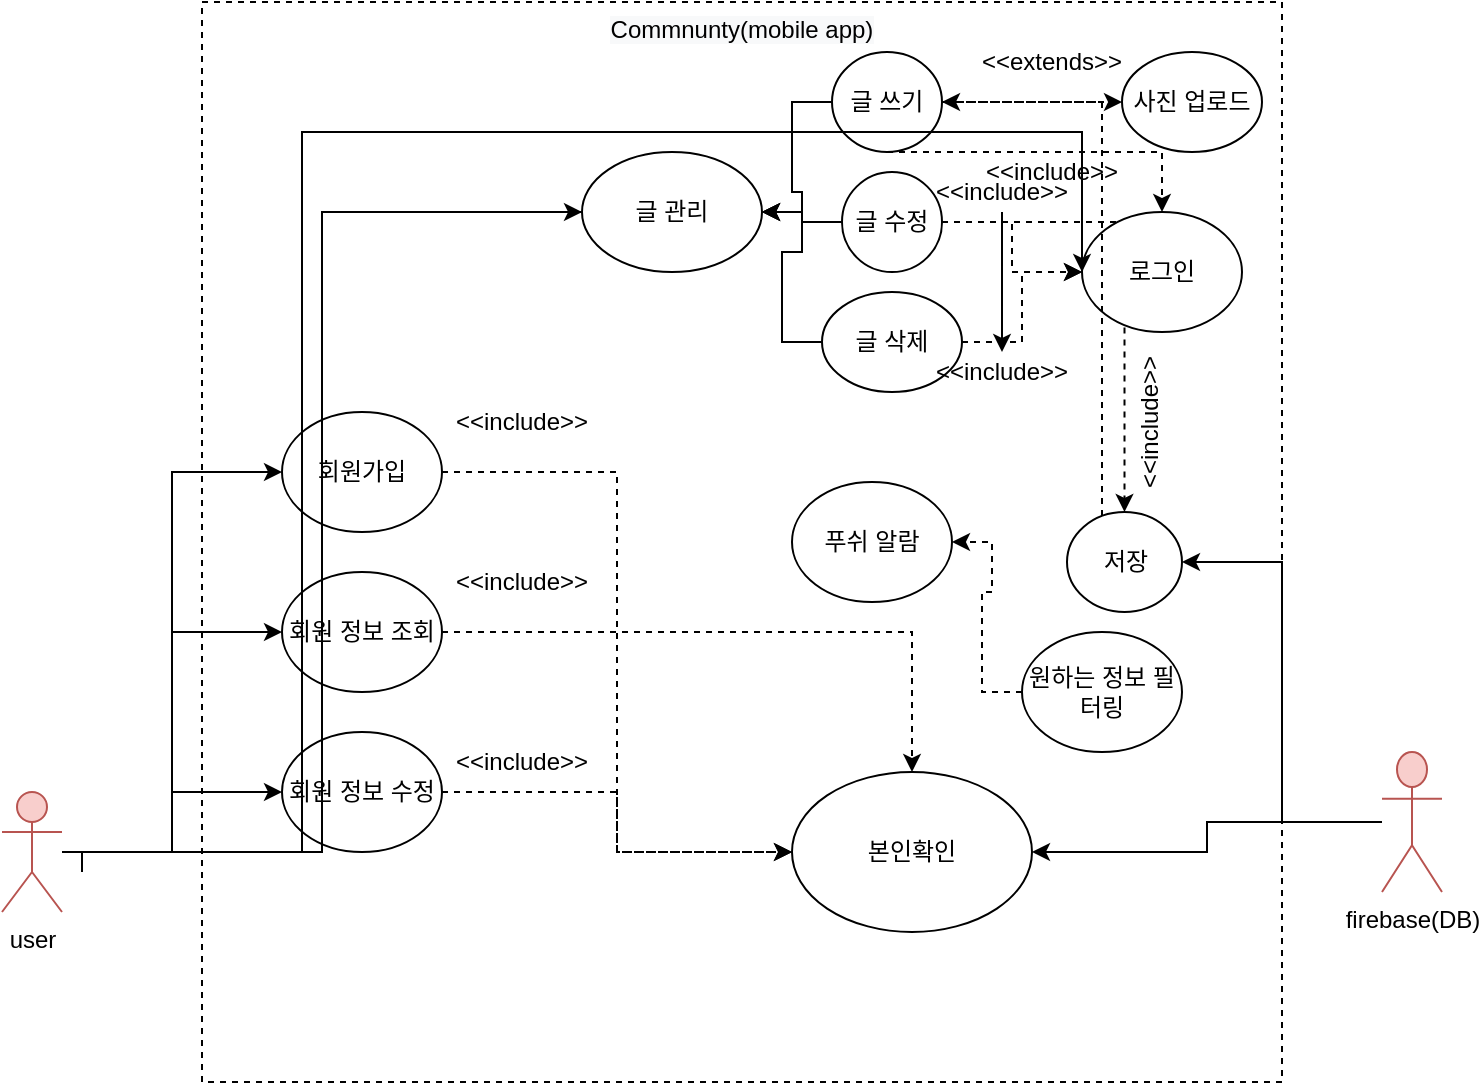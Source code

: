 <mxfile version="20.3.6" type="github">
  <diagram id="zy3CEj1ImESq7wDcQrWO" name="페이지-1">
    <mxGraphModel dx="946" dy="645" grid="1" gridSize="10" guides="1" tooltips="1" connect="1" arrows="1" fold="1" page="1" pageScale="1" pageWidth="827" pageHeight="1169" math="0" shadow="0">
      <root>
        <mxCell id="0" />
        <mxCell id="1" parent="0" />
        <mxCell id="S8lLGDGNHlI5DP27JBmJ-6" value="&lt;span style=&quot;caret-color: rgb(0, 0, 0); color: rgb(0, 0, 0); font-family: Helvetica; font-size: 12px; font-style: normal; font-variant-caps: normal; font-weight: 400; letter-spacing: normal; text-indent: 0px; text-transform: none; word-spacing: 0px; -webkit-text-stroke-width: 0px; background-color: rgb(248, 249, 250); text-decoration: none; float: none; display: inline !important;&quot;&gt;Commnunty(mobile app)&lt;/span&gt;" style="whiteSpace=wrap;html=1;aspect=fixed;shadow=0;align=center;horizontal=1;verticalAlign=top;dashed=1;" parent="1" vertex="1">
          <mxGeometry x="140" y="45" width="540" height="540" as="geometry" />
        </mxCell>
        <mxCell id="S8lLGDGNHlI5DP27JBmJ-21" value="" style="edgeStyle=orthogonalEdgeStyle;rounded=0;orthogonalLoop=1;jettySize=auto;html=1;entryX=0;entryY=0.5;entryDx=0;entryDy=0;" parent="1" source="S8lLGDGNHlI5DP27JBmJ-1" target="5QiwMvOPzLhLtTFBdbx4-9" edge="1">
          <mxGeometry relative="1" as="geometry" />
        </mxCell>
        <mxCell id="S8lLGDGNHlI5DP27JBmJ-62" style="edgeStyle=orthogonalEdgeStyle;rounded=0;orthogonalLoop=1;jettySize=auto;html=1;entryX=0;entryY=0.5;entryDx=0;entryDy=0;" parent="1" source="S8lLGDGNHlI5DP27JBmJ-1" target="S8lLGDGNHlI5DP27JBmJ-17" edge="1">
          <mxGeometry relative="1" as="geometry" />
        </mxCell>
        <mxCell id="S8lLGDGNHlI5DP27JBmJ-63" style="edgeStyle=orthogonalEdgeStyle;rounded=0;orthogonalLoop=1;jettySize=auto;html=1;entryX=0;entryY=0.5;entryDx=0;entryDy=0;" parent="1" source="S8lLGDGNHlI5DP27JBmJ-1" target="S8lLGDGNHlI5DP27JBmJ-8" edge="1">
          <mxGeometry relative="1" as="geometry" />
        </mxCell>
        <mxCell id="S8lLGDGNHlI5DP27JBmJ-64" style="edgeStyle=orthogonalEdgeStyle;rounded=0;orthogonalLoop=1;jettySize=auto;html=1;entryX=0;entryY=0.5;entryDx=0;entryDy=0;" parent="1" source="S8lLGDGNHlI5DP27JBmJ-1" target="S8lLGDGNHlI5DP27JBmJ-15" edge="1">
          <mxGeometry relative="1" as="geometry" />
        </mxCell>
        <mxCell id="S8lLGDGNHlI5DP27JBmJ-1" value="user" style="shape=umlActor;verticalLabelPosition=bottom;verticalAlign=top;html=1;outlineConnect=0;fillColor=#f8cecc;strokeColor=#b85450;shadow=0;horizontal=1;align=center;" parent="1" vertex="1">
          <mxGeometry x="40" y="440" width="30" height="60" as="geometry" />
        </mxCell>
        <mxCell id="S8lLGDGNHlI5DP27JBmJ-66" style="edgeStyle=orthogonalEdgeStyle;rounded=0;orthogonalLoop=1;jettySize=auto;html=1;exitX=1;exitY=0.5;exitDx=0;exitDy=0;dashed=1;" parent="1" source="S8lLGDGNHlI5DP27JBmJ-8" target="S8lLGDGNHlI5DP27JBmJ-9" edge="1">
          <mxGeometry relative="1" as="geometry" />
        </mxCell>
        <mxCell id="S8lLGDGNHlI5DP27JBmJ-8" value="회원 정보 조회" style="ellipse;whiteSpace=wrap;html=1;shadow=0;" parent="1" vertex="1">
          <mxGeometry x="180" y="330" width="80" height="60" as="geometry" />
        </mxCell>
        <mxCell id="S8lLGDGNHlI5DP27JBmJ-9" value="본인확인" style="ellipse;whiteSpace=wrap;html=1;shadow=0;" parent="1" vertex="1">
          <mxGeometry x="435" y="430" width="120" height="80" as="geometry" />
        </mxCell>
        <mxCell id="S8lLGDGNHlI5DP27JBmJ-54" style="edgeStyle=orthogonalEdgeStyle;rounded=0;orthogonalLoop=1;jettySize=auto;html=1;exitX=1;exitY=0.5;exitDx=0;exitDy=0;dashed=1;" parent="1" source="S8lLGDGNHlI5DP27JBmJ-10" target="S8lLGDGNHlI5DP27JBmJ-51" edge="1">
          <mxGeometry relative="1" as="geometry" />
        </mxCell>
        <mxCell id="S8lLGDGNHlI5DP27JBmJ-56" style="edgeStyle=orthogonalEdgeStyle;rounded=0;orthogonalLoop=1;jettySize=auto;html=1;dashed=1;" parent="1" source="S8lLGDGNHlI5DP27JBmJ-10" target="S8lLGDGNHlI5DP27JBmJ-16" edge="1">
          <mxGeometry relative="1" as="geometry">
            <Array as="points">
              <mxPoint x="620" y="120" />
            </Array>
          </mxGeometry>
        </mxCell>
        <mxCell id="5QiwMvOPzLhLtTFBdbx4-13" style="edgeStyle=orthogonalEdgeStyle;rounded=0;orthogonalLoop=1;jettySize=auto;html=1;exitX=0;exitY=0.5;exitDx=0;exitDy=0;entryX=1;entryY=0.5;entryDx=0;entryDy=0;" edge="1" parent="1" source="S8lLGDGNHlI5DP27JBmJ-10" target="5QiwMvOPzLhLtTFBdbx4-9">
          <mxGeometry relative="1" as="geometry" />
        </mxCell>
        <mxCell id="S8lLGDGNHlI5DP27JBmJ-10" value="글 쓰기" style="ellipse;whiteSpace=wrap;html=1;shadow=0;" parent="1" vertex="1">
          <mxGeometry x="455" y="70" width="55" height="50" as="geometry" />
        </mxCell>
        <mxCell id="S8lLGDGNHlI5DP27JBmJ-57" style="edgeStyle=orthogonalEdgeStyle;rounded=0;orthogonalLoop=1;jettySize=auto;html=1;dashed=1;" parent="1" source="S8lLGDGNHlI5DP27JBmJ-12" target="S8lLGDGNHlI5DP27JBmJ-16" edge="1">
          <mxGeometry relative="1" as="geometry" />
        </mxCell>
        <mxCell id="5QiwMvOPzLhLtTFBdbx4-14" style="edgeStyle=orthogonalEdgeStyle;rounded=0;orthogonalLoop=1;jettySize=auto;html=1;" edge="1" parent="1" source="S8lLGDGNHlI5DP27JBmJ-12" target="5QiwMvOPzLhLtTFBdbx4-9">
          <mxGeometry relative="1" as="geometry" />
        </mxCell>
        <mxCell id="5QiwMvOPzLhLtTFBdbx4-17" style="edgeStyle=orthogonalEdgeStyle;rounded=0;orthogonalLoop=1;jettySize=auto;html=1;exitX=1;exitY=0.5;exitDx=0;exitDy=0;dashed=1;" edge="1" parent="1" source="S8lLGDGNHlI5DP27JBmJ-12" target="5QiwMvOPzLhLtTFBdbx4-4">
          <mxGeometry relative="1" as="geometry" />
        </mxCell>
        <mxCell id="S8lLGDGNHlI5DP27JBmJ-12" value="글 수정" style="ellipse;whiteSpace=wrap;html=1;shadow=0;" parent="1" vertex="1">
          <mxGeometry x="460" y="130" width="50" height="50" as="geometry" />
        </mxCell>
        <mxCell id="S8lLGDGNHlI5DP27JBmJ-58" style="edgeStyle=orthogonalEdgeStyle;rounded=0;orthogonalLoop=1;jettySize=auto;html=1;dashed=1;" parent="1" source="S8lLGDGNHlI5DP27JBmJ-13" target="S8lLGDGNHlI5DP27JBmJ-16" edge="1">
          <mxGeometry relative="1" as="geometry" />
        </mxCell>
        <mxCell id="5QiwMvOPzLhLtTFBdbx4-15" style="edgeStyle=orthogonalEdgeStyle;rounded=0;orthogonalLoop=1;jettySize=auto;html=1;entryX=1;entryY=0.5;entryDx=0;entryDy=0;" edge="1" parent="1" source="S8lLGDGNHlI5DP27JBmJ-13" target="5QiwMvOPzLhLtTFBdbx4-9">
          <mxGeometry relative="1" as="geometry" />
        </mxCell>
        <mxCell id="S8lLGDGNHlI5DP27JBmJ-13" value="글 삭제" style="ellipse;whiteSpace=wrap;html=1;shadow=0;" parent="1" vertex="1">
          <mxGeometry x="450" y="190" width="70" height="50" as="geometry" />
        </mxCell>
        <mxCell id="S8lLGDGNHlI5DP27JBmJ-73" style="edgeStyle=orthogonalEdgeStyle;rounded=0;orthogonalLoop=1;jettySize=auto;html=1;" parent="1" source="S8lLGDGNHlI5DP27JBmJ-14" target="S8lLGDGNHlI5DP27JBmJ-9" edge="1">
          <mxGeometry relative="1" as="geometry" />
        </mxCell>
        <mxCell id="5QiwMvOPzLhLtTFBdbx4-7" style="edgeStyle=orthogonalEdgeStyle;rounded=0;orthogonalLoop=1;jettySize=auto;html=1;entryX=1;entryY=0.5;entryDx=0;entryDy=0;" edge="1" parent="1" source="S8lLGDGNHlI5DP27JBmJ-14" target="5QiwMvOPzLhLtTFBdbx4-4">
          <mxGeometry relative="1" as="geometry" />
        </mxCell>
        <mxCell id="S8lLGDGNHlI5DP27JBmJ-14" value="firebase(DB)&lt;br&gt;" style="shape=umlActor;verticalLabelPosition=bottom;verticalAlign=top;html=1;outlineConnect=0;fillColor=#f8cecc;strokeColor=#b85450;shadow=0;horizontal=1;align=center;" parent="1" vertex="1">
          <mxGeometry x="730" y="420" width="30" height="70" as="geometry" />
        </mxCell>
        <mxCell id="S8lLGDGNHlI5DP27JBmJ-67" style="edgeStyle=orthogonalEdgeStyle;rounded=0;orthogonalLoop=1;jettySize=auto;html=1;exitX=1;exitY=0.5;exitDx=0;exitDy=0;dashed=1;" parent="1" source="S8lLGDGNHlI5DP27JBmJ-15" target="S8lLGDGNHlI5DP27JBmJ-9" edge="1">
          <mxGeometry relative="1" as="geometry" />
        </mxCell>
        <mxCell id="S8lLGDGNHlI5DP27JBmJ-15" value="회원 정보 수정" style="ellipse;whiteSpace=wrap;html=1;shadow=0;" parent="1" vertex="1">
          <mxGeometry x="180" y="410" width="80" height="60" as="geometry" />
        </mxCell>
        <mxCell id="S8lLGDGNHlI5DP27JBmJ-16" value="로그인&lt;span style=&quot;caret-color: rgba(0, 0, 0, 0); color: rgba(0, 0, 0, 0); font-family: monospace; font-size: 0px; text-align: start;&quot;&gt;%3CmxGraphModel%3E%3Croot%3E%3CmxCell%20id%3D%220%22%2F%3E%3CmxCell%20id%3D%221%22%20parent%3D%220%22%2F%3E%3CmxCell%20id%3D%222%22%20value%3D%22%ED%9A%8C%EC%9B%90%20%EC%A0%95%EB%B3%B4%20%EC%A1%B0%ED%9A%8C%22%20style%3D%22ellipse%3BwhiteSpace%3Dwrap%3Bhtml%3D1%3Bshadow%3D0%3B%22%20vertex%3D%221%22%20parent%3D%221%22%3E%3CmxGeometry%20x%3D%22180%22%20y%3D%22320%22%20width%3D%2280%22%20height%3D%2260%22%20as%3D%22geometry%22%2F%3E%3C%2FmxCell%3E%3C%2Froot%3E%3C%2FmxGraphModel%3E&lt;/span&gt;&lt;span style=&quot;caret-color: rgba(0, 0, 0, 0); color: rgba(0, 0, 0, 0); font-family: monospace; font-size: 0px; text-align: start;&quot;&gt;%3CmxGraphModel%3E%3Croot%3E%3CmxCell%20id%3D%220%22%2F%3E%3CmxCell%20id%3D%221%22%20parent%3D%220%22%2F%3E%3CmxCell%20id%3D%222%22%20value%3D%22%ED%9A%8C%EC%9B%90%20%EC%A0%95%EB%B3%B4%20%EC%A1%B0%ED%9A%8C%22%20style%3D%22ellipse%3BwhiteSpace%3Dwrap%3Bhtml%3D1%3Bshadow%3D0%3B%22%20vertex%3D%221%22%20parent%3D%221%22%3E%3CmxGeometry%20x%3D%22180%22%20y%3D%22320%22%20width%3D%2280%22%20height%3D%2260%22%20as%3D%22geometry%22%2F%3E%3C%2FmxCell%3E%3C%2Froot%3E%3C%2FmxGraphModel%3E&lt;/span&gt;" style="ellipse;whiteSpace=wrap;html=1;shadow=0;" parent="1" vertex="1">
          <mxGeometry x="580" y="150" width="80" height="60" as="geometry" />
        </mxCell>
        <mxCell id="S8lLGDGNHlI5DP27JBmJ-65" style="edgeStyle=orthogonalEdgeStyle;rounded=0;orthogonalLoop=1;jettySize=auto;html=1;exitX=1;exitY=0.5;exitDx=0;exitDy=0;entryX=0;entryY=0.5;entryDx=0;entryDy=0;dashed=1;" parent="1" source="S8lLGDGNHlI5DP27JBmJ-17" target="S8lLGDGNHlI5DP27JBmJ-9" edge="1">
          <mxGeometry relative="1" as="geometry" />
        </mxCell>
        <mxCell id="S8lLGDGNHlI5DP27JBmJ-17" value="회원가입" style="ellipse;whiteSpace=wrap;html=1;shadow=0;" parent="1" vertex="1">
          <mxGeometry x="180" y="250" width="80" height="60" as="geometry" />
        </mxCell>
        <mxCell id="5QiwMvOPzLhLtTFBdbx4-1" style="edgeStyle=orthogonalEdgeStyle;rounded=0;orthogonalLoop=1;jettySize=auto;html=1;entryX=1;entryY=0.5;entryDx=0;entryDy=0;dashed=1;" edge="1" parent="1" source="S8lLGDGNHlI5DP27JBmJ-19" target="S8lLGDGNHlI5DP27JBmJ-20">
          <mxGeometry relative="1" as="geometry" />
        </mxCell>
        <mxCell id="S8lLGDGNHlI5DP27JBmJ-19" value="원하는 정보 필터링&lt;span style=&quot;caret-color: rgba(0, 0, 0, 0); color: rgba(0, 0, 0, 0); font-family: monospace; font-size: 0px; text-align: start;&quot;&gt;%3CmxGraphModel%3E%3Croot%3E%3CmxCell%20id%3D%220%22%2F%3E%3CmxCell%20id%3D%221%22%20parent%3D%220%22%2F%3E%3CmxCell%20id%3D%222%22%20value%3D%22%ED%9A%8C%EC%9B%90%20%EC%A0%95%EB%B3%B4%20%EC%A1%B0%ED%9A%8C%22%20style%3D%22ellipse%3BwhiteSpace%3Dwrap%3Bhtml%3D1%3Bshadow%3D0%3B%22%20vertex%3D%221%22%20parent%3D%221%22%3E%3CmxGeometry%20x%3D%22180%22%20y%3D%22320%22%20width%3D%2280%22%20height%3D%2260%22%20as%3D%22geometry%22%2F%3E%3C%2FmxCell%3E%3C%2Froot%3E%3C%2FmxGraphModel%3E&lt;/span&gt;&lt;span style=&quot;caret-color: rgba(0, 0, 0, 0); color: rgba(0, 0, 0, 0); font-family: monospace; font-size: 0px; text-align: start;&quot;&gt;%3CmxGraphModel%3E%3Croot%3E%3CmxCell%20id%3D%220%22%2F%3E%3CmxCell%20id%3D%221%22%20parent%3D%220%22%2F%3E%3CmxCell%20id%3D%222%22%20value%3D%22%ED%9A%8C%EC%9B%90%20%EC%A0%95%EB%B3%B4%20%EC%A1%B0%ED%9A%8C%22%20style%3D%22ellipse%3BwhiteSpace%3Dwrap%3Bhtml%3D1%3Bshadow%3D0%3B%22%20vertex%3D%221%22%20parent%3D%221%22%3E%3CmxGeometry%20x%3D%22180%22%20y%3D%22320%22%20width%3D%2280%22%20height%3D%2260%22%20as%3D%22geometry%22%2F%3E%3C%2FmxCell%3E%3C%2Froot%3E%3C%2FmxGraphModel%3E&lt;/span&gt;" style="ellipse;whiteSpace=wrap;html=1;shadow=0;" parent="1" vertex="1">
          <mxGeometry x="550" y="360" width="80" height="60" as="geometry" />
        </mxCell>
        <mxCell id="S8lLGDGNHlI5DP27JBmJ-20" value="푸쉬 알람" style="ellipse;whiteSpace=wrap;html=1;shadow=0;" parent="1" vertex="1">
          <mxGeometry x="435" y="285" width="80" height="60" as="geometry" />
        </mxCell>
        <mxCell id="S8lLGDGNHlI5DP27JBmJ-26" value="" style="edgeStyle=orthogonalEdgeStyle;rounded=0;orthogonalLoop=1;jettySize=auto;html=1;entryX=0;entryY=0.5;entryDx=0;entryDy=0;" parent="1" target="S8lLGDGNHlI5DP27JBmJ-16" edge="1">
          <mxGeometry relative="1" as="geometry">
            <mxPoint x="80" y="480" as="sourcePoint" />
            <mxPoint x="190" y="490" as="targetPoint" />
            <Array as="points">
              <mxPoint x="80" y="470" />
              <mxPoint x="190" y="470" />
              <mxPoint x="190" y="110" />
            </Array>
          </mxGeometry>
        </mxCell>
        <mxCell id="S8lLGDGNHlI5DP27JBmJ-51" value="사진 업로드" style="ellipse;whiteSpace=wrap;html=1;shadow=0;" parent="1" vertex="1">
          <mxGeometry x="600" y="70" width="70" height="50" as="geometry" />
        </mxCell>
        <mxCell id="S8lLGDGNHlI5DP27JBmJ-55" value="&amp;lt;&amp;lt;extends&amp;gt;&amp;gt;" style="text;html=1;strokeColor=none;fillColor=none;align=center;verticalAlign=middle;whiteSpace=wrap;rounded=0;shadow=0;dashed=1;" parent="1" vertex="1">
          <mxGeometry x="530" y="60" width="70" height="30" as="geometry" />
        </mxCell>
        <mxCell id="S8lLGDGNHlI5DP27JBmJ-59" value="&amp;lt;&amp;lt;include&amp;gt;&amp;gt;" style="text;html=1;strokeColor=none;fillColor=none;align=center;verticalAlign=middle;whiteSpace=wrap;rounded=0;shadow=0;dashed=1;" parent="1" vertex="1">
          <mxGeometry x="550" y="120" width="30" height="20" as="geometry" />
        </mxCell>
        <mxCell id="5QiwMvOPzLhLtTFBdbx4-16" value="" style="edgeStyle=orthogonalEdgeStyle;rounded=0;orthogonalLoop=1;jettySize=auto;html=1;" edge="1" parent="1" source="S8lLGDGNHlI5DP27JBmJ-60" target="S8lLGDGNHlI5DP27JBmJ-61">
          <mxGeometry relative="1" as="geometry" />
        </mxCell>
        <mxCell id="S8lLGDGNHlI5DP27JBmJ-60" value="&amp;lt;&amp;lt;include&amp;gt;&amp;gt;" style="text;html=1;strokeColor=none;fillColor=none;align=center;verticalAlign=middle;whiteSpace=wrap;rounded=0;shadow=0;dashed=1;" parent="1" vertex="1">
          <mxGeometry x="525" y="130" width="30" height="20" as="geometry" />
        </mxCell>
        <mxCell id="S8lLGDGNHlI5DP27JBmJ-61" value="&amp;lt;&amp;lt;include&amp;gt;&amp;gt;" style="text;html=1;strokeColor=none;fillColor=none;align=center;verticalAlign=middle;whiteSpace=wrap;rounded=0;shadow=0;dashed=1;" parent="1" vertex="1">
          <mxGeometry x="525" y="220" width="30" height="20" as="geometry" />
        </mxCell>
        <mxCell id="S8lLGDGNHlI5DP27JBmJ-68" value="&amp;lt;&amp;lt;include&amp;gt;&amp;gt;" style="text;html=1;strokeColor=none;fillColor=none;align=center;verticalAlign=middle;whiteSpace=wrap;rounded=0;shadow=0;dashed=1;" parent="1" vertex="1">
          <mxGeometry x="270" y="240" width="60" height="30" as="geometry" />
        </mxCell>
        <mxCell id="S8lLGDGNHlI5DP27JBmJ-71" value="&amp;lt;&amp;lt;include&amp;gt;&amp;gt;" style="text;html=1;strokeColor=none;fillColor=none;align=center;verticalAlign=middle;whiteSpace=wrap;rounded=0;shadow=0;dashed=1;" parent="1" vertex="1">
          <mxGeometry x="270" y="320" width="60" height="30" as="geometry" />
        </mxCell>
        <mxCell id="S8lLGDGNHlI5DP27JBmJ-72" value="&amp;lt;&amp;lt;include&amp;gt;&amp;gt;" style="text;html=1;strokeColor=none;fillColor=none;align=center;verticalAlign=middle;whiteSpace=wrap;rounded=0;shadow=0;dashed=1;" parent="1" vertex="1">
          <mxGeometry x="270" y="410" width="60" height="30" as="geometry" />
        </mxCell>
        <mxCell id="5QiwMvOPzLhLtTFBdbx4-8" style="edgeStyle=orthogonalEdgeStyle;rounded=0;orthogonalLoop=1;jettySize=auto;html=1;entryX=1;entryY=0.5;entryDx=0;entryDy=0;dashed=1;" edge="1" parent="1" source="5QiwMvOPzLhLtTFBdbx4-4" target="S8lLGDGNHlI5DP27JBmJ-10">
          <mxGeometry relative="1" as="geometry">
            <Array as="points">
              <mxPoint x="590" y="95" />
            </Array>
          </mxGeometry>
        </mxCell>
        <mxCell id="5QiwMvOPzLhLtTFBdbx4-4" value="저장" style="ellipse;whiteSpace=wrap;html=1;shadow=0;" vertex="1" parent="1">
          <mxGeometry x="572.5" y="300" width="57.5" height="50" as="geometry" />
        </mxCell>
        <mxCell id="5QiwMvOPzLhLtTFBdbx4-6" value="&amp;lt;&amp;lt;include&amp;gt;&amp;gt;" style="text;html=1;strokeColor=none;fillColor=none;align=center;verticalAlign=top;whiteSpace=wrap;rounded=0;horizontal=0;" vertex="1" parent="1">
          <mxGeometry x="600" y="240" width="60" height="30" as="geometry" />
        </mxCell>
        <mxCell id="5QiwMvOPzLhLtTFBdbx4-9" value="글 관리" style="ellipse;whiteSpace=wrap;html=1;" vertex="1" parent="1">
          <mxGeometry x="330" y="120" width="90" height="60" as="geometry" />
        </mxCell>
        <mxCell id="5QiwMvOPzLhLtTFBdbx4-10" value="" style="edgeStyle=orthogonalEdgeStyle;rounded=0;orthogonalLoop=1;jettySize=auto;html=1;entryX=0;entryY=0.5;entryDx=0;entryDy=0;endArrow=none;" edge="1" parent="1" source="S8lLGDGNHlI5DP27JBmJ-1" target="5QiwMvOPzLhLtTFBdbx4-9">
          <mxGeometry relative="1" as="geometry">
            <mxPoint x="70" y="470" as="sourcePoint" />
            <mxPoint x="450" y="155" as="targetPoint" />
          </mxGeometry>
        </mxCell>
      </root>
    </mxGraphModel>
  </diagram>
</mxfile>
